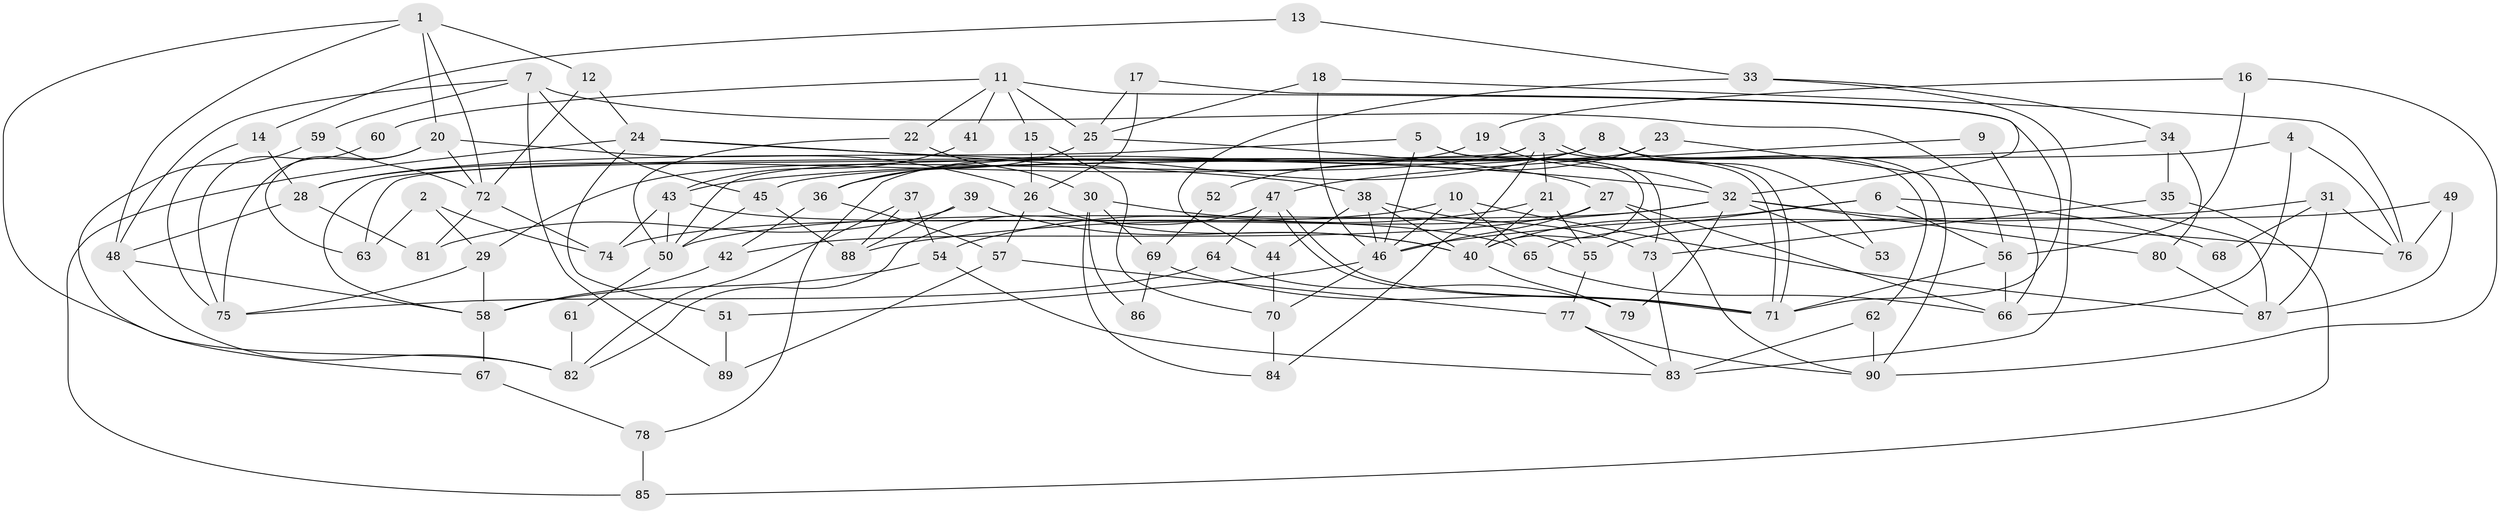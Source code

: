 // Generated by graph-tools (version 1.1) at 2025/26/03/09/25 03:26:09]
// undirected, 90 vertices, 180 edges
graph export_dot {
graph [start="1"]
  node [color=gray90,style=filled];
  1;
  2;
  3;
  4;
  5;
  6;
  7;
  8;
  9;
  10;
  11;
  12;
  13;
  14;
  15;
  16;
  17;
  18;
  19;
  20;
  21;
  22;
  23;
  24;
  25;
  26;
  27;
  28;
  29;
  30;
  31;
  32;
  33;
  34;
  35;
  36;
  37;
  38;
  39;
  40;
  41;
  42;
  43;
  44;
  45;
  46;
  47;
  48;
  49;
  50;
  51;
  52;
  53;
  54;
  55;
  56;
  57;
  58;
  59;
  60;
  61;
  62;
  63;
  64;
  65;
  66;
  67;
  68;
  69;
  70;
  71;
  72;
  73;
  74;
  75;
  76;
  77;
  78;
  79;
  80;
  81;
  82;
  83;
  84;
  85;
  86;
  87;
  88;
  89;
  90;
  1 -- 48;
  1 -- 12;
  1 -- 20;
  1 -- 72;
  1 -- 82;
  2 -- 29;
  2 -- 74;
  2 -- 63;
  3 -- 71;
  3 -- 71;
  3 -- 21;
  3 -- 29;
  3 -- 58;
  3 -- 84;
  4 -- 45;
  4 -- 76;
  4 -- 66;
  5 -- 73;
  5 -- 28;
  5 -- 40;
  5 -- 46;
  6 -- 40;
  6 -- 56;
  6 -- 65;
  6 -- 68;
  7 -- 89;
  7 -- 56;
  7 -- 45;
  7 -- 48;
  7 -- 59;
  8 -- 78;
  8 -- 90;
  8 -- 36;
  8 -- 53;
  8 -- 62;
  8 -- 63;
  9 -- 47;
  9 -- 66;
  10 -- 46;
  10 -- 87;
  10 -- 65;
  10 -- 74;
  11 -- 71;
  11 -- 25;
  11 -- 15;
  11 -- 22;
  11 -- 41;
  11 -- 60;
  12 -- 72;
  12 -- 24;
  13 -- 33;
  13 -- 14;
  14 -- 28;
  14 -- 75;
  15 -- 26;
  15 -- 70;
  16 -- 90;
  16 -- 56;
  16 -- 19;
  17 -- 26;
  17 -- 25;
  17 -- 32;
  18 -- 46;
  18 -- 76;
  18 -- 25;
  19 -- 32;
  19 -- 28;
  20 -- 63;
  20 -- 26;
  20 -- 72;
  20 -- 75;
  21 -- 40;
  21 -- 54;
  21 -- 55;
  22 -- 50;
  22 -- 30;
  23 -- 87;
  23 -- 50;
  23 -- 52;
  24 -- 38;
  24 -- 32;
  24 -- 51;
  24 -- 85;
  25 -- 27;
  25 -- 36;
  26 -- 57;
  26 -- 40;
  27 -- 42;
  27 -- 66;
  27 -- 46;
  27 -- 90;
  28 -- 48;
  28 -- 81;
  29 -- 58;
  29 -- 75;
  30 -- 84;
  30 -- 55;
  30 -- 69;
  30 -- 86;
  31 -- 76;
  31 -- 46;
  31 -- 68;
  31 -- 87;
  32 -- 50;
  32 -- 53;
  32 -- 76;
  32 -- 79;
  32 -- 80;
  32 -- 88;
  33 -- 83;
  33 -- 44;
  33 -- 34;
  34 -- 43;
  34 -- 35;
  34 -- 80;
  35 -- 73;
  35 -- 85;
  36 -- 42;
  36 -- 57;
  37 -- 88;
  37 -- 82;
  37 -- 54;
  38 -- 40;
  38 -- 46;
  38 -- 44;
  38 -- 73;
  39 -- 40;
  39 -- 81;
  39 -- 88;
  40 -- 79;
  41 -- 43;
  42 -- 58;
  43 -- 65;
  43 -- 74;
  43 -- 50;
  44 -- 70;
  45 -- 88;
  45 -- 50;
  46 -- 51;
  46 -- 70;
  47 -- 64;
  47 -- 71;
  47 -- 71;
  47 -- 82;
  48 -- 82;
  48 -- 58;
  49 -- 55;
  49 -- 87;
  49 -- 76;
  50 -- 61;
  51 -- 89;
  52 -- 69;
  54 -- 58;
  54 -- 83;
  55 -- 77;
  56 -- 71;
  56 -- 66;
  57 -- 77;
  57 -- 89;
  58 -- 67;
  59 -- 72;
  59 -- 67;
  60 -- 75;
  61 -- 82;
  62 -- 83;
  62 -- 90;
  64 -- 75;
  64 -- 79;
  65 -- 66;
  67 -- 78;
  69 -- 71;
  69 -- 86;
  70 -- 84;
  72 -- 74;
  72 -- 81;
  73 -- 83;
  77 -- 90;
  77 -- 83;
  78 -- 85;
  80 -- 87;
}
